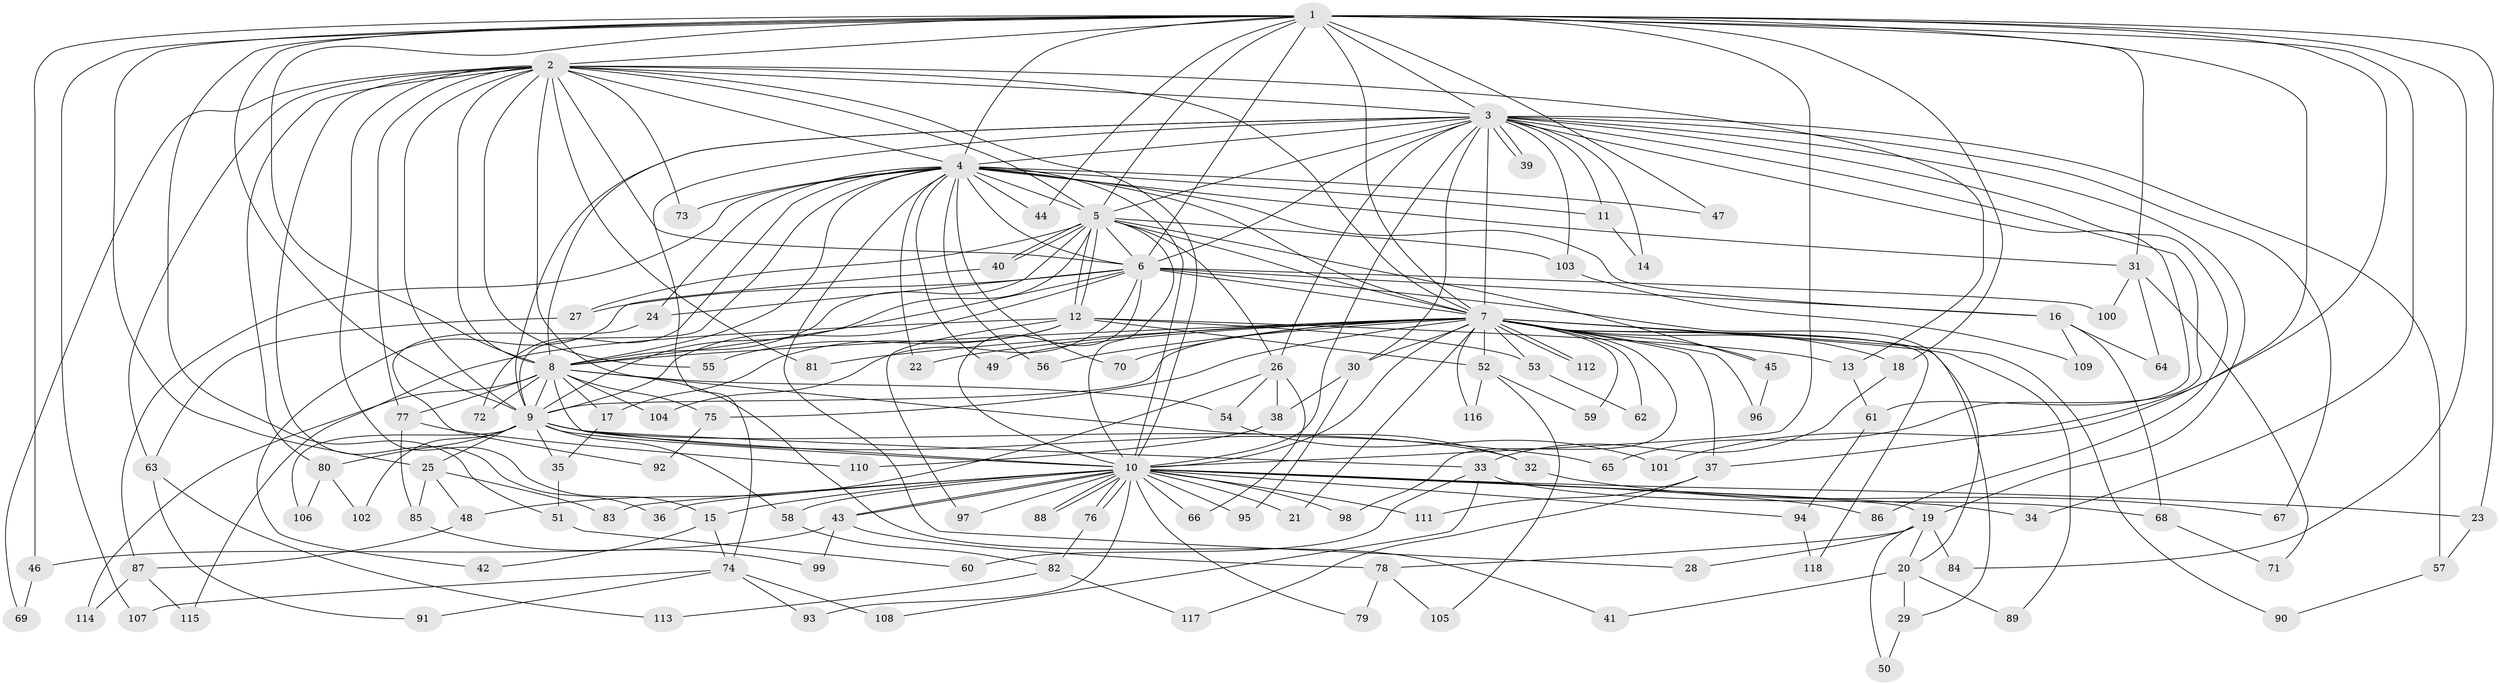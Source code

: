 // Generated by graph-tools (version 1.1) at 2025/01/03/09/25 03:01:22]
// undirected, 118 vertices, 261 edges
graph export_dot {
graph [start="1"]
  node [color=gray90,style=filled];
  1;
  2;
  3;
  4;
  5;
  6;
  7;
  8;
  9;
  10;
  11;
  12;
  13;
  14;
  15;
  16;
  17;
  18;
  19;
  20;
  21;
  22;
  23;
  24;
  25;
  26;
  27;
  28;
  29;
  30;
  31;
  32;
  33;
  34;
  35;
  36;
  37;
  38;
  39;
  40;
  41;
  42;
  43;
  44;
  45;
  46;
  47;
  48;
  49;
  50;
  51;
  52;
  53;
  54;
  55;
  56;
  57;
  58;
  59;
  60;
  61;
  62;
  63;
  64;
  65;
  66;
  67;
  68;
  69;
  70;
  71;
  72;
  73;
  74;
  75;
  76;
  77;
  78;
  79;
  80;
  81;
  82;
  83;
  84;
  85;
  86;
  87;
  88;
  89;
  90;
  91;
  92;
  93;
  94;
  95;
  96;
  97;
  98;
  99;
  100;
  101;
  102;
  103;
  104;
  105;
  106;
  107;
  108;
  109;
  110;
  111;
  112;
  113;
  114;
  115;
  116;
  117;
  118;
  1 -- 2;
  1 -- 3;
  1 -- 4;
  1 -- 5;
  1 -- 6;
  1 -- 7;
  1 -- 8;
  1 -- 9;
  1 -- 10;
  1 -- 18;
  1 -- 23;
  1 -- 25;
  1 -- 31;
  1 -- 34;
  1 -- 37;
  1 -- 44;
  1 -- 46;
  1 -- 47;
  1 -- 51;
  1 -- 84;
  1 -- 101;
  1 -- 107;
  2 -- 3;
  2 -- 4;
  2 -- 5;
  2 -- 6;
  2 -- 7;
  2 -- 8;
  2 -- 9;
  2 -- 10;
  2 -- 13;
  2 -- 15;
  2 -- 36;
  2 -- 41;
  2 -- 55;
  2 -- 63;
  2 -- 69;
  2 -- 73;
  2 -- 77;
  2 -- 80;
  2 -- 81;
  3 -- 4;
  3 -- 5;
  3 -- 6;
  3 -- 7;
  3 -- 8;
  3 -- 9;
  3 -- 10;
  3 -- 11;
  3 -- 14;
  3 -- 19;
  3 -- 26;
  3 -- 30;
  3 -- 39;
  3 -- 39;
  3 -- 57;
  3 -- 61;
  3 -- 65;
  3 -- 67;
  3 -- 74;
  3 -- 86;
  3 -- 103;
  4 -- 5;
  4 -- 6;
  4 -- 7;
  4 -- 8;
  4 -- 9;
  4 -- 10;
  4 -- 11;
  4 -- 16;
  4 -- 22;
  4 -- 24;
  4 -- 28;
  4 -- 31;
  4 -- 44;
  4 -- 47;
  4 -- 49;
  4 -- 56;
  4 -- 70;
  4 -- 72;
  4 -- 73;
  4 -- 87;
  5 -- 6;
  5 -- 7;
  5 -- 8;
  5 -- 9;
  5 -- 10;
  5 -- 12;
  5 -- 12;
  5 -- 26;
  5 -- 27;
  5 -- 40;
  5 -- 40;
  5 -- 45;
  5 -- 103;
  6 -- 7;
  6 -- 8;
  6 -- 9;
  6 -- 10;
  6 -- 16;
  6 -- 20;
  6 -- 24;
  6 -- 27;
  6 -- 100;
  6 -- 104;
  7 -- 8;
  7 -- 9;
  7 -- 10;
  7 -- 18;
  7 -- 21;
  7 -- 22;
  7 -- 29;
  7 -- 30;
  7 -- 37;
  7 -- 45;
  7 -- 49;
  7 -- 52;
  7 -- 53;
  7 -- 56;
  7 -- 59;
  7 -- 62;
  7 -- 70;
  7 -- 75;
  7 -- 81;
  7 -- 89;
  7 -- 90;
  7 -- 96;
  7 -- 98;
  7 -- 112;
  7 -- 112;
  7 -- 116;
  7 -- 118;
  8 -- 9;
  8 -- 10;
  8 -- 17;
  8 -- 32;
  8 -- 54;
  8 -- 72;
  8 -- 75;
  8 -- 77;
  8 -- 104;
  8 -- 114;
  9 -- 10;
  9 -- 25;
  9 -- 32;
  9 -- 33;
  9 -- 35;
  9 -- 58;
  9 -- 65;
  9 -- 80;
  9 -- 102;
  9 -- 106;
  10 -- 15;
  10 -- 19;
  10 -- 21;
  10 -- 23;
  10 -- 34;
  10 -- 36;
  10 -- 43;
  10 -- 43;
  10 -- 58;
  10 -- 66;
  10 -- 76;
  10 -- 76;
  10 -- 79;
  10 -- 83;
  10 -- 86;
  10 -- 88;
  10 -- 88;
  10 -- 93;
  10 -- 94;
  10 -- 95;
  10 -- 97;
  10 -- 98;
  10 -- 111;
  11 -- 14;
  12 -- 13;
  12 -- 17;
  12 -- 52;
  12 -- 53;
  12 -- 55;
  12 -- 97;
  12 -- 115;
  13 -- 61;
  15 -- 42;
  15 -- 74;
  16 -- 64;
  16 -- 68;
  16 -- 109;
  17 -- 35;
  18 -- 33;
  19 -- 20;
  19 -- 28;
  19 -- 50;
  19 -- 78;
  19 -- 84;
  20 -- 29;
  20 -- 41;
  20 -- 89;
  23 -- 57;
  24 -- 92;
  25 -- 48;
  25 -- 83;
  25 -- 85;
  26 -- 38;
  26 -- 48;
  26 -- 54;
  26 -- 66;
  27 -- 63;
  29 -- 50;
  30 -- 38;
  30 -- 95;
  31 -- 64;
  31 -- 71;
  31 -- 100;
  32 -- 67;
  33 -- 60;
  33 -- 68;
  33 -- 108;
  35 -- 51;
  37 -- 111;
  37 -- 117;
  38 -- 110;
  40 -- 42;
  43 -- 46;
  43 -- 78;
  43 -- 99;
  45 -- 96;
  46 -- 69;
  48 -- 87;
  51 -- 60;
  52 -- 59;
  52 -- 105;
  52 -- 116;
  53 -- 62;
  54 -- 101;
  57 -- 90;
  58 -- 82;
  61 -- 94;
  63 -- 91;
  63 -- 113;
  68 -- 71;
  74 -- 91;
  74 -- 93;
  74 -- 107;
  74 -- 108;
  75 -- 92;
  76 -- 82;
  77 -- 85;
  77 -- 110;
  78 -- 79;
  78 -- 105;
  80 -- 102;
  80 -- 106;
  82 -- 113;
  82 -- 117;
  85 -- 99;
  87 -- 114;
  87 -- 115;
  94 -- 118;
  103 -- 109;
}
